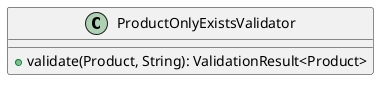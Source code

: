 @startuml

    class ProductOnlyExistsValidator [[ProductOnlyExistsValidator.html]] {
        +validate(Product, String): ValidationResult<Product>
    }

@enduml
